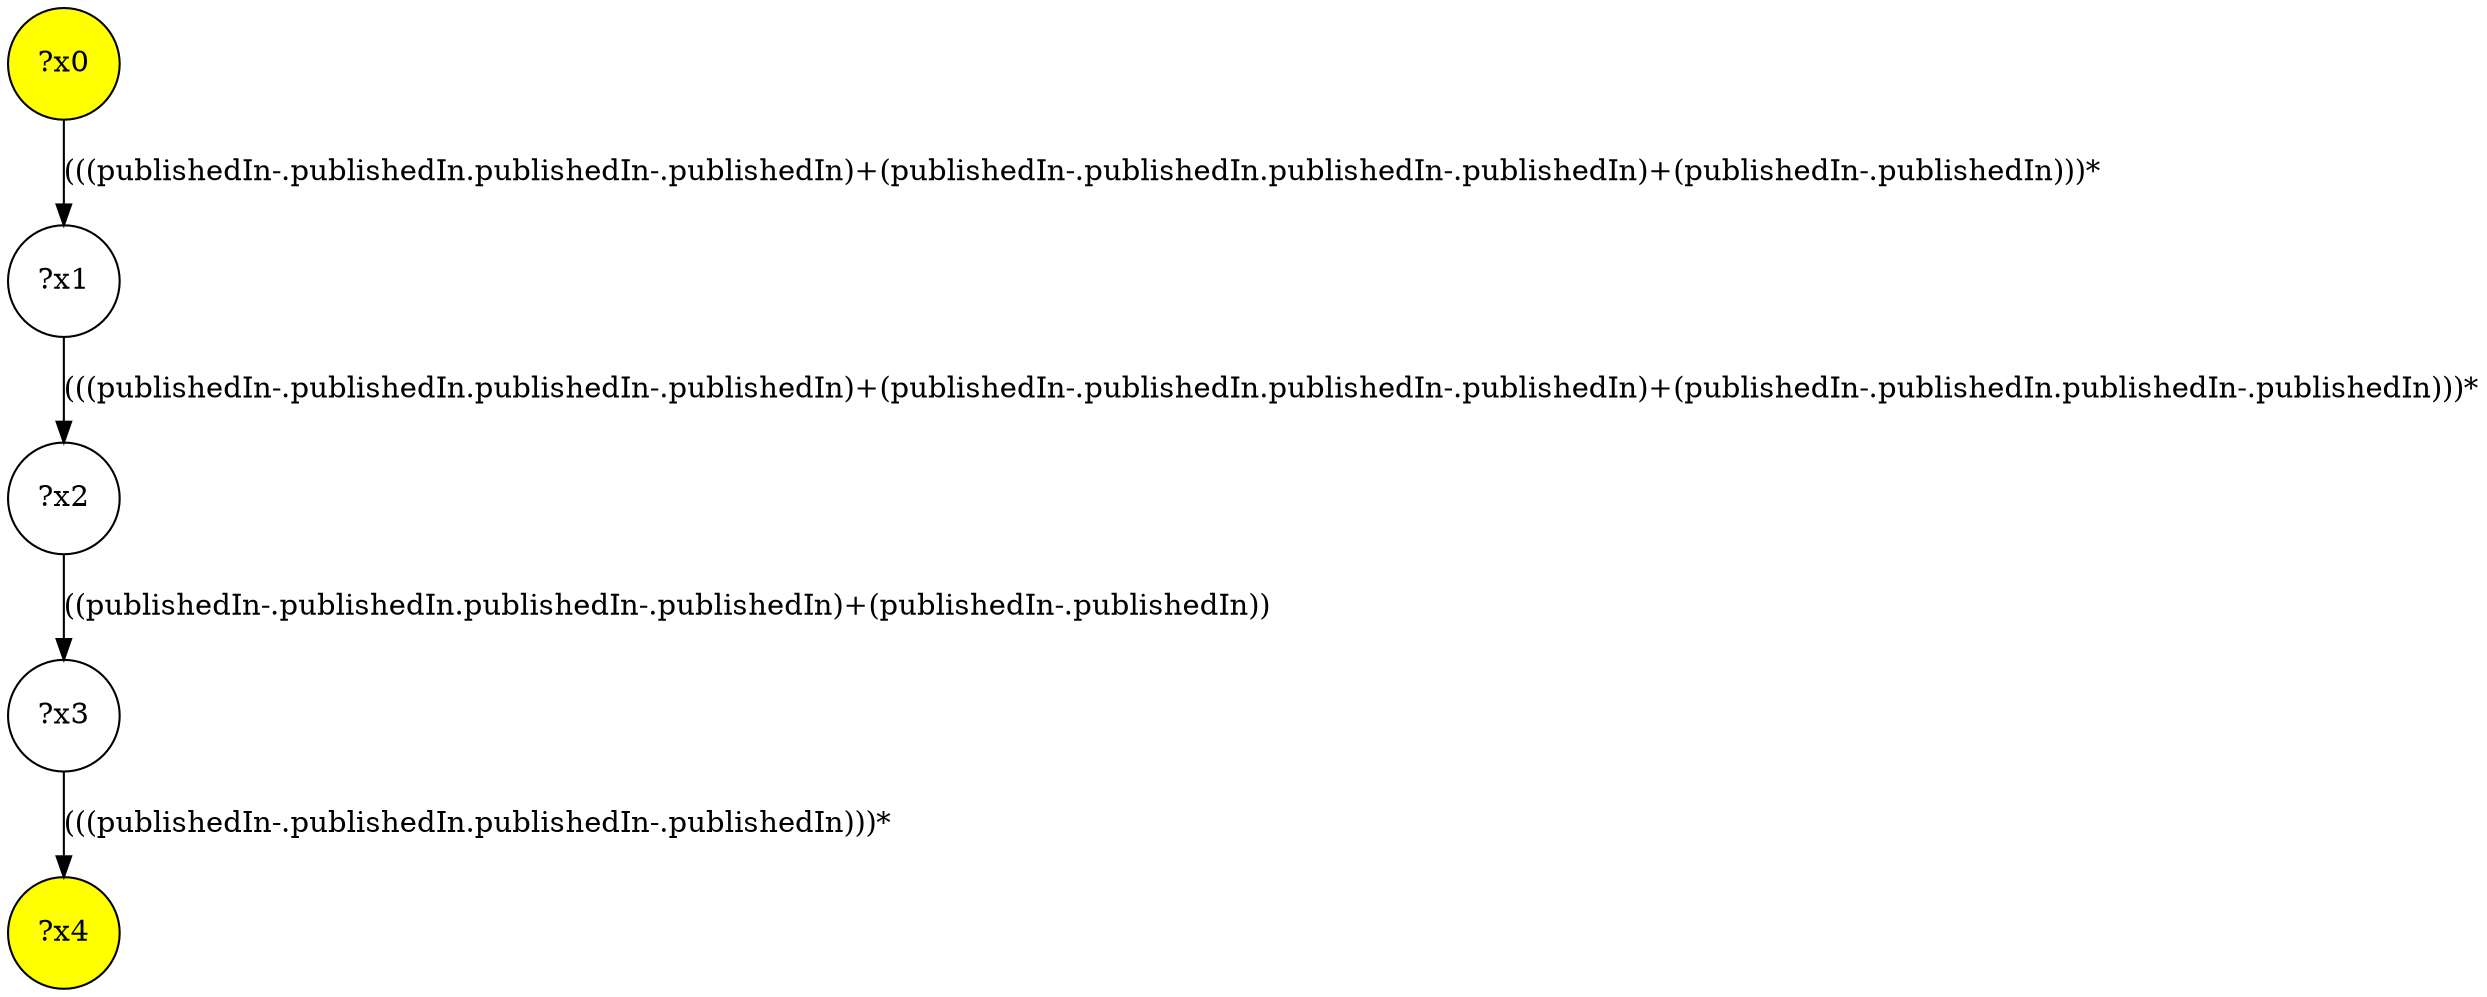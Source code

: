 digraph g {
	x0 [fillcolor="yellow", style="filled," shape=circle, label="?x0"];
	x4 [fillcolor="yellow", style="filled," shape=circle, label="?x4"];
	x1 [shape=circle, label="?x1"];
	x0 -> x1 [label="(((publishedIn-.publishedIn.publishedIn-.publishedIn)+(publishedIn-.publishedIn.publishedIn-.publishedIn)+(publishedIn-.publishedIn)))*"];
	x2 [shape=circle, label="?x2"];
	x1 -> x2 [label="(((publishedIn-.publishedIn.publishedIn-.publishedIn)+(publishedIn-.publishedIn.publishedIn-.publishedIn)+(publishedIn-.publishedIn.publishedIn-.publishedIn)))*"];
	x3 [shape=circle, label="?x3"];
	x2 -> x3 [label="((publishedIn-.publishedIn.publishedIn-.publishedIn)+(publishedIn-.publishedIn))"];
	x3 -> x4 [label="(((publishedIn-.publishedIn.publishedIn-.publishedIn)))*"];
}
